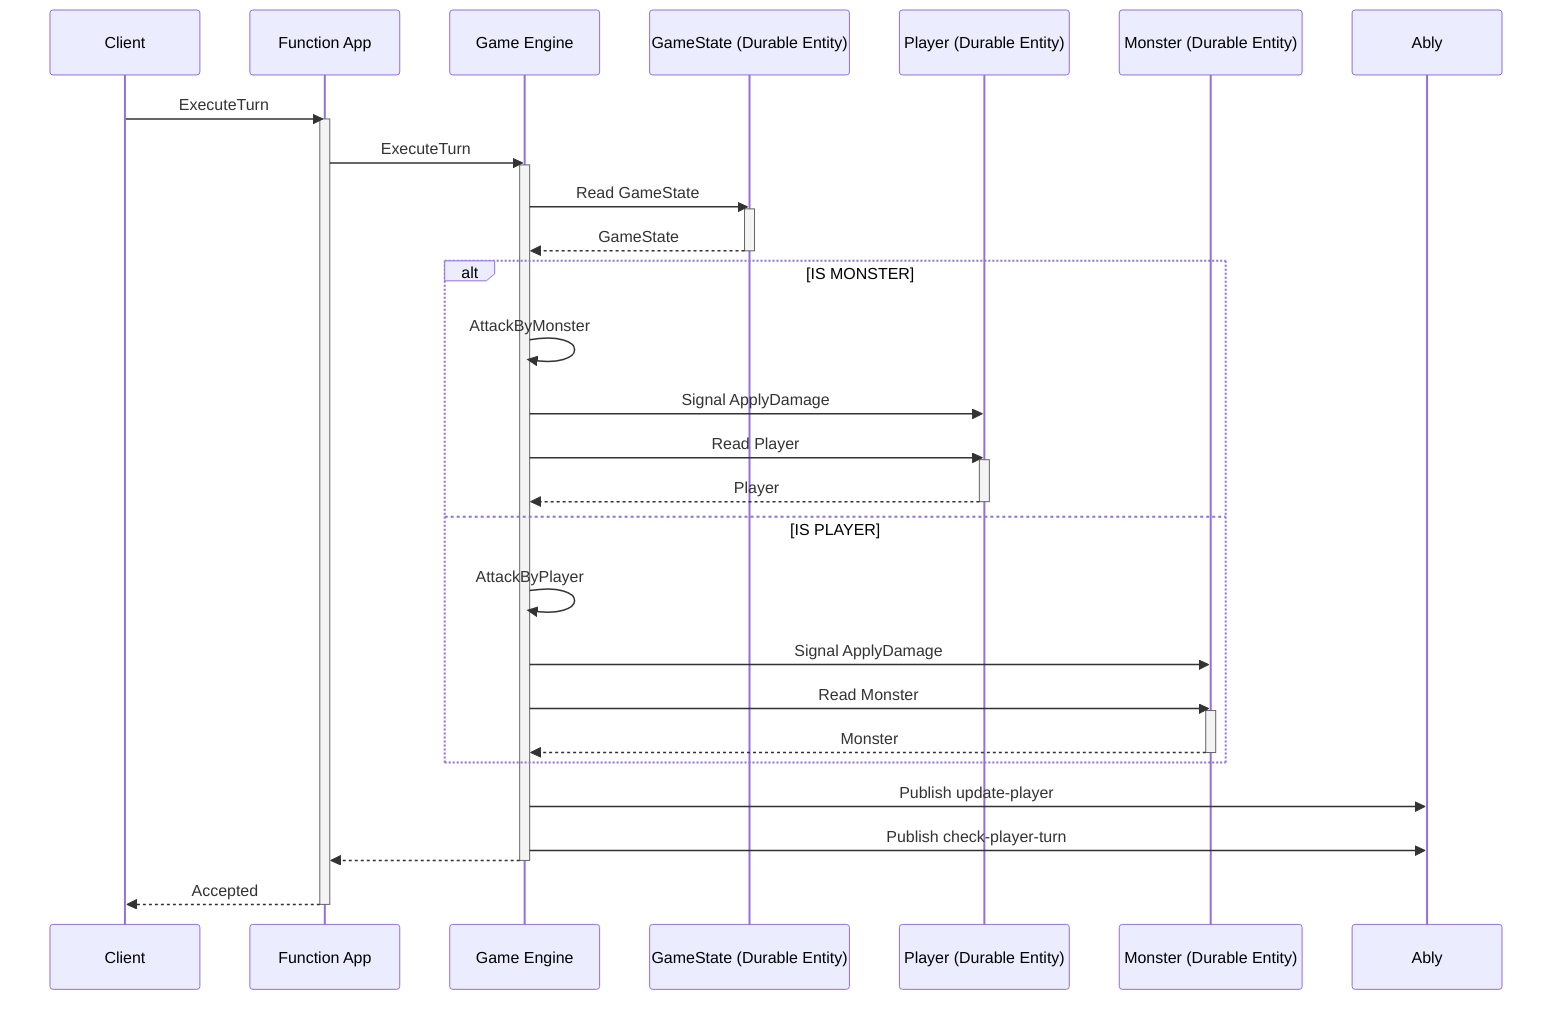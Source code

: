 sequenceDiagram
  Client ->> Function App: ExecuteTurn
  activate Function App
  Function App ->> Game Engine: ExecuteTurn
  activate Game Engine
  Game Engine ->> GameState (Durable Entity): Read GameState
  activate GameState (Durable Entity)
  GameState (Durable Entity) -->> Game Engine: GameState
  deactivate GameState (Durable Entity)
  alt IS MONSTER
    Game Engine ->> Game Engine: AttackByMonster
    Game Engine ->> Player (Durable Entity): Signal ApplyDamage
    Game Engine ->> Player (Durable Entity): Read Player
    activate Player (Durable Entity)
    Player (Durable Entity) -->> Game Engine: Player
    deactivate Player (Durable Entity)
  else IS PLAYER
    Game Engine ->> Game Engine: AttackByPlayer
    Game Engine ->> Monster (Durable Entity): Signal ApplyDamage
    Game Engine ->> Monster (Durable Entity): Read Monster
    activate Monster (Durable Entity)
    Monster (Durable Entity) -->> Game Engine: Monster
    deactivate Monster (Durable Entity)
  end
  Game Engine ->> Ably: Publish update-player
  Game Engine ->> Ably: Publish check-player-turn
  Game Engine -->> Function App:
  deactivate Game Engine
  Function App -->> Client: Accepted
  deactivate Function App